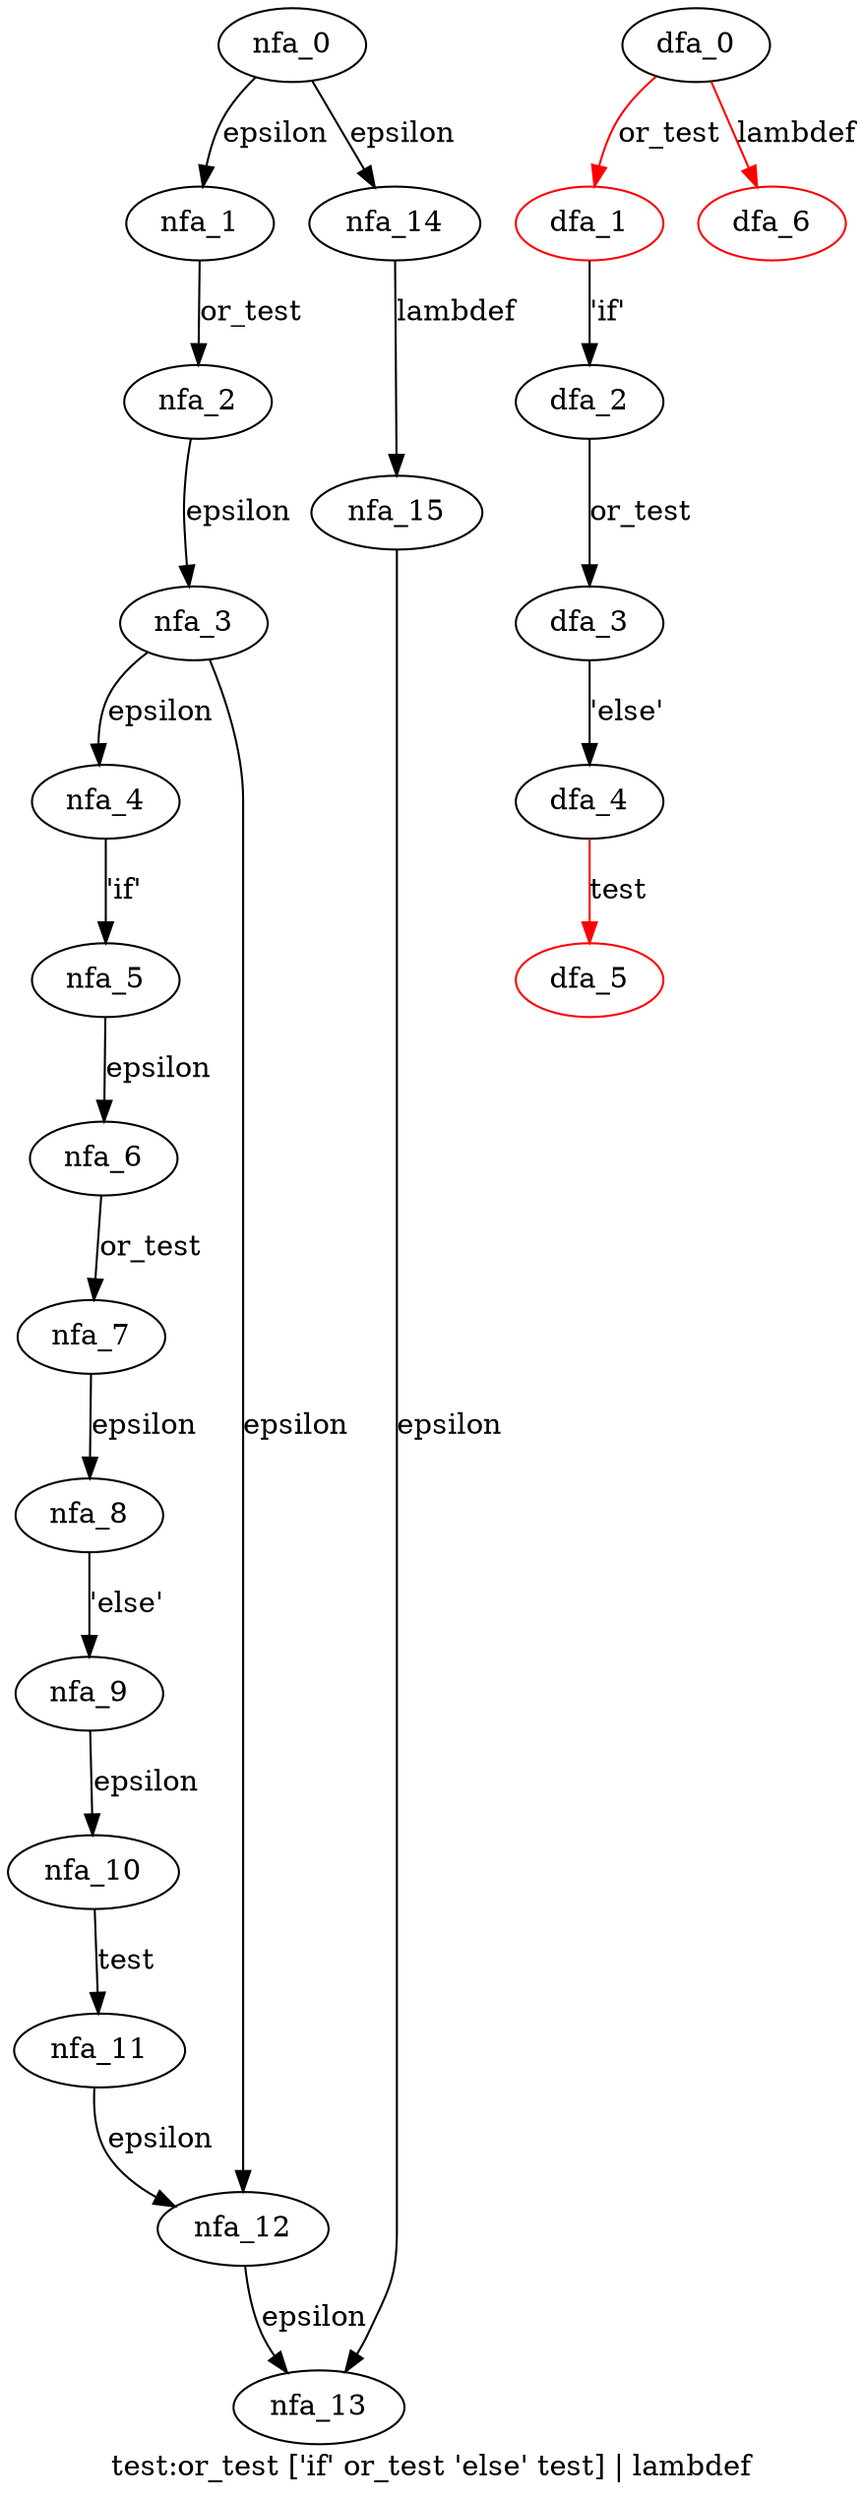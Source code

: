 digraph test {
 graph[label="test:or_test ['if' or_test 'else' test] | lambdef"]
 subgraph test_nfa {
  nfa_0->nfa_1[label="epsilon"]
  nfa_1->nfa_2[label="or_test"]
  nfa_2->nfa_3[label="epsilon"]
  nfa_3->nfa_4[label="epsilon"]
  nfa_4->nfa_5[label="'if'"]
  nfa_5->nfa_6[label="epsilon"]
  nfa_6->nfa_7[label="or_test"]
  nfa_7->nfa_8[label="epsilon"]
  nfa_8->nfa_9[label="'else'"]
  nfa_9->nfa_10[label="epsilon"]
  nfa_10->nfa_11[label="test"]
  nfa_11->nfa_12[label="epsilon"]
  nfa_12->nfa_13[label="epsilon"]
  nfa_3->nfa_12[label="epsilon"]
  nfa_0->nfa_14[label="epsilon"]
  nfa_14->nfa_15[label="lambdef"]
  nfa_15->nfa_13[label="epsilon"]
  }
 subgraph test_dfa {
  dfa_0->dfa_1[label="or_test",color=red]
  dfa_1->dfa_2[label="'if'"]
  dfa_2->dfa_3[label="or_test"]
  dfa_3->dfa_4[label="'else'"]
  dfa_4->dfa_5[label="test",color=red]
  dfa_0->dfa_6[label="lambdef",color=red]
  dfa_1[color=red]
  dfa_5[color=red]
  dfa_6[color=red]
  }
}
